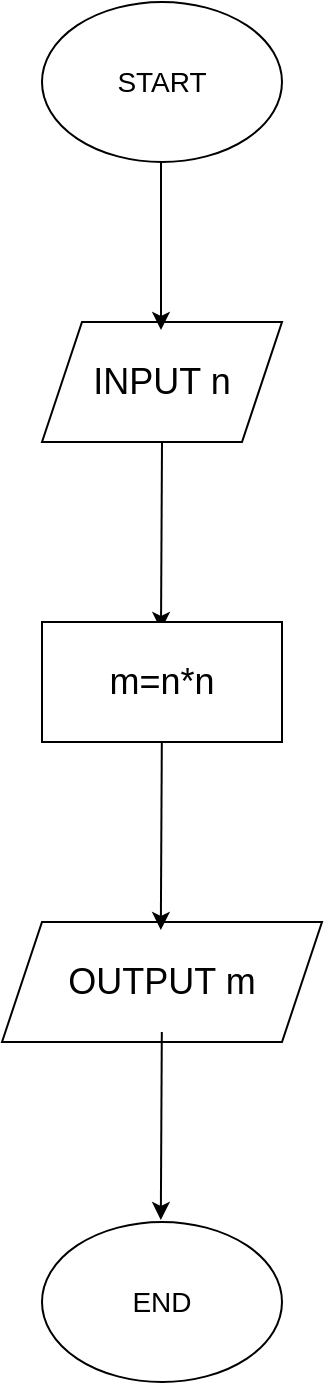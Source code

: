 <mxfile version="24.3.1" type="device">
  <diagram name="Trang-1" id="oBkBUtdpb9_8-fSkIwIN">
    <mxGraphModel dx="1687" dy="908" grid="1" gridSize="10" guides="1" tooltips="1" connect="1" arrows="1" fold="1" page="1" pageScale="1" pageWidth="827" pageHeight="1169" math="0" shadow="0">
      <root>
        <mxCell id="0" />
        <mxCell id="1" parent="0" />
        <mxCell id="Zj62a5IL3JSxCM_a1l-V-1" value="&lt;font style=&quot;font-size: 14px;&quot;&gt;START&lt;/font&gt;" style="ellipse;whiteSpace=wrap;html=1;perimeterSpacing=6;" vertex="1" parent="1">
          <mxGeometry x="310" y="70" width="120" height="80" as="geometry" />
        </mxCell>
        <mxCell id="Zj62a5IL3JSxCM_a1l-V-3" value="&lt;font style=&quot;font-size: 18px;&quot;&gt;INPUT n&lt;/font&gt;" style="shape=parallelogram;perimeter=parallelogramPerimeter;whiteSpace=wrap;html=1;fixedSize=1;" vertex="1" parent="1">
          <mxGeometry x="310" y="230" width="120" height="60" as="geometry" />
        </mxCell>
        <mxCell id="Zj62a5IL3JSxCM_a1l-V-7" value="" style="endArrow=classic;html=1;rounded=0;" edge="1" parent="1">
          <mxGeometry width="50" height="50" relative="1" as="geometry">
            <mxPoint x="369.5" y="150" as="sourcePoint" />
            <mxPoint x="369.5" y="234" as="targetPoint" />
          </mxGeometry>
        </mxCell>
        <mxCell id="Zj62a5IL3JSxCM_a1l-V-8" value="" style="endArrow=classic;html=1;rounded=0;exitX=0.5;exitY=1;exitDx=0;exitDy=0;" edge="1" parent="1" source="Zj62a5IL3JSxCM_a1l-V-3">
          <mxGeometry width="50" height="50" relative="1" as="geometry">
            <mxPoint x="369.5" y="300" as="sourcePoint" />
            <mxPoint x="369.5" y="384" as="targetPoint" />
          </mxGeometry>
        </mxCell>
        <mxCell id="Zj62a5IL3JSxCM_a1l-V-23" value="&lt;font style=&quot;font-size: 18px;&quot;&gt;m=n*n&lt;/font&gt;" style="rounded=0;whiteSpace=wrap;html=1;" vertex="1" parent="1">
          <mxGeometry x="310" y="380" width="120" height="60" as="geometry" />
        </mxCell>
        <mxCell id="Zj62a5IL3JSxCM_a1l-V-24" value="&lt;font style=&quot;font-size: 18px;&quot;&gt;OUTPUT m&lt;/font&gt;" style="shape=parallelogram;perimeter=parallelogramPerimeter;whiteSpace=wrap;html=1;fixedSize=1;" vertex="1" parent="1">
          <mxGeometry x="290" y="530" width="160" height="60" as="geometry" />
        </mxCell>
        <mxCell id="Zj62a5IL3JSxCM_a1l-V-25" value="" style="endArrow=classic;html=1;rounded=0;exitX=0.5;exitY=1;exitDx=0;exitDy=0;" edge="1" parent="1">
          <mxGeometry width="50" height="50" relative="1" as="geometry">
            <mxPoint x="369.91" y="440" as="sourcePoint" />
            <mxPoint x="369.41" y="534" as="targetPoint" />
          </mxGeometry>
        </mxCell>
        <mxCell id="Zj62a5IL3JSxCM_a1l-V-26" value="&lt;font style=&quot;font-size: 14px;&quot;&gt;END&lt;/font&gt;" style="ellipse;whiteSpace=wrap;html=1;perimeterSpacing=6;" vertex="1" parent="1">
          <mxGeometry x="310" y="680" width="120" height="80" as="geometry" />
        </mxCell>
        <mxCell id="Zj62a5IL3JSxCM_a1l-V-27" value="" style="endArrow=classic;html=1;rounded=0;exitX=0.5;exitY=1;exitDx=0;exitDy=0;" edge="1" parent="1">
          <mxGeometry width="50" height="50" relative="1" as="geometry">
            <mxPoint x="369.91" y="585" as="sourcePoint" />
            <mxPoint x="369.41" y="679" as="targetPoint" />
          </mxGeometry>
        </mxCell>
      </root>
    </mxGraphModel>
  </diagram>
</mxfile>
